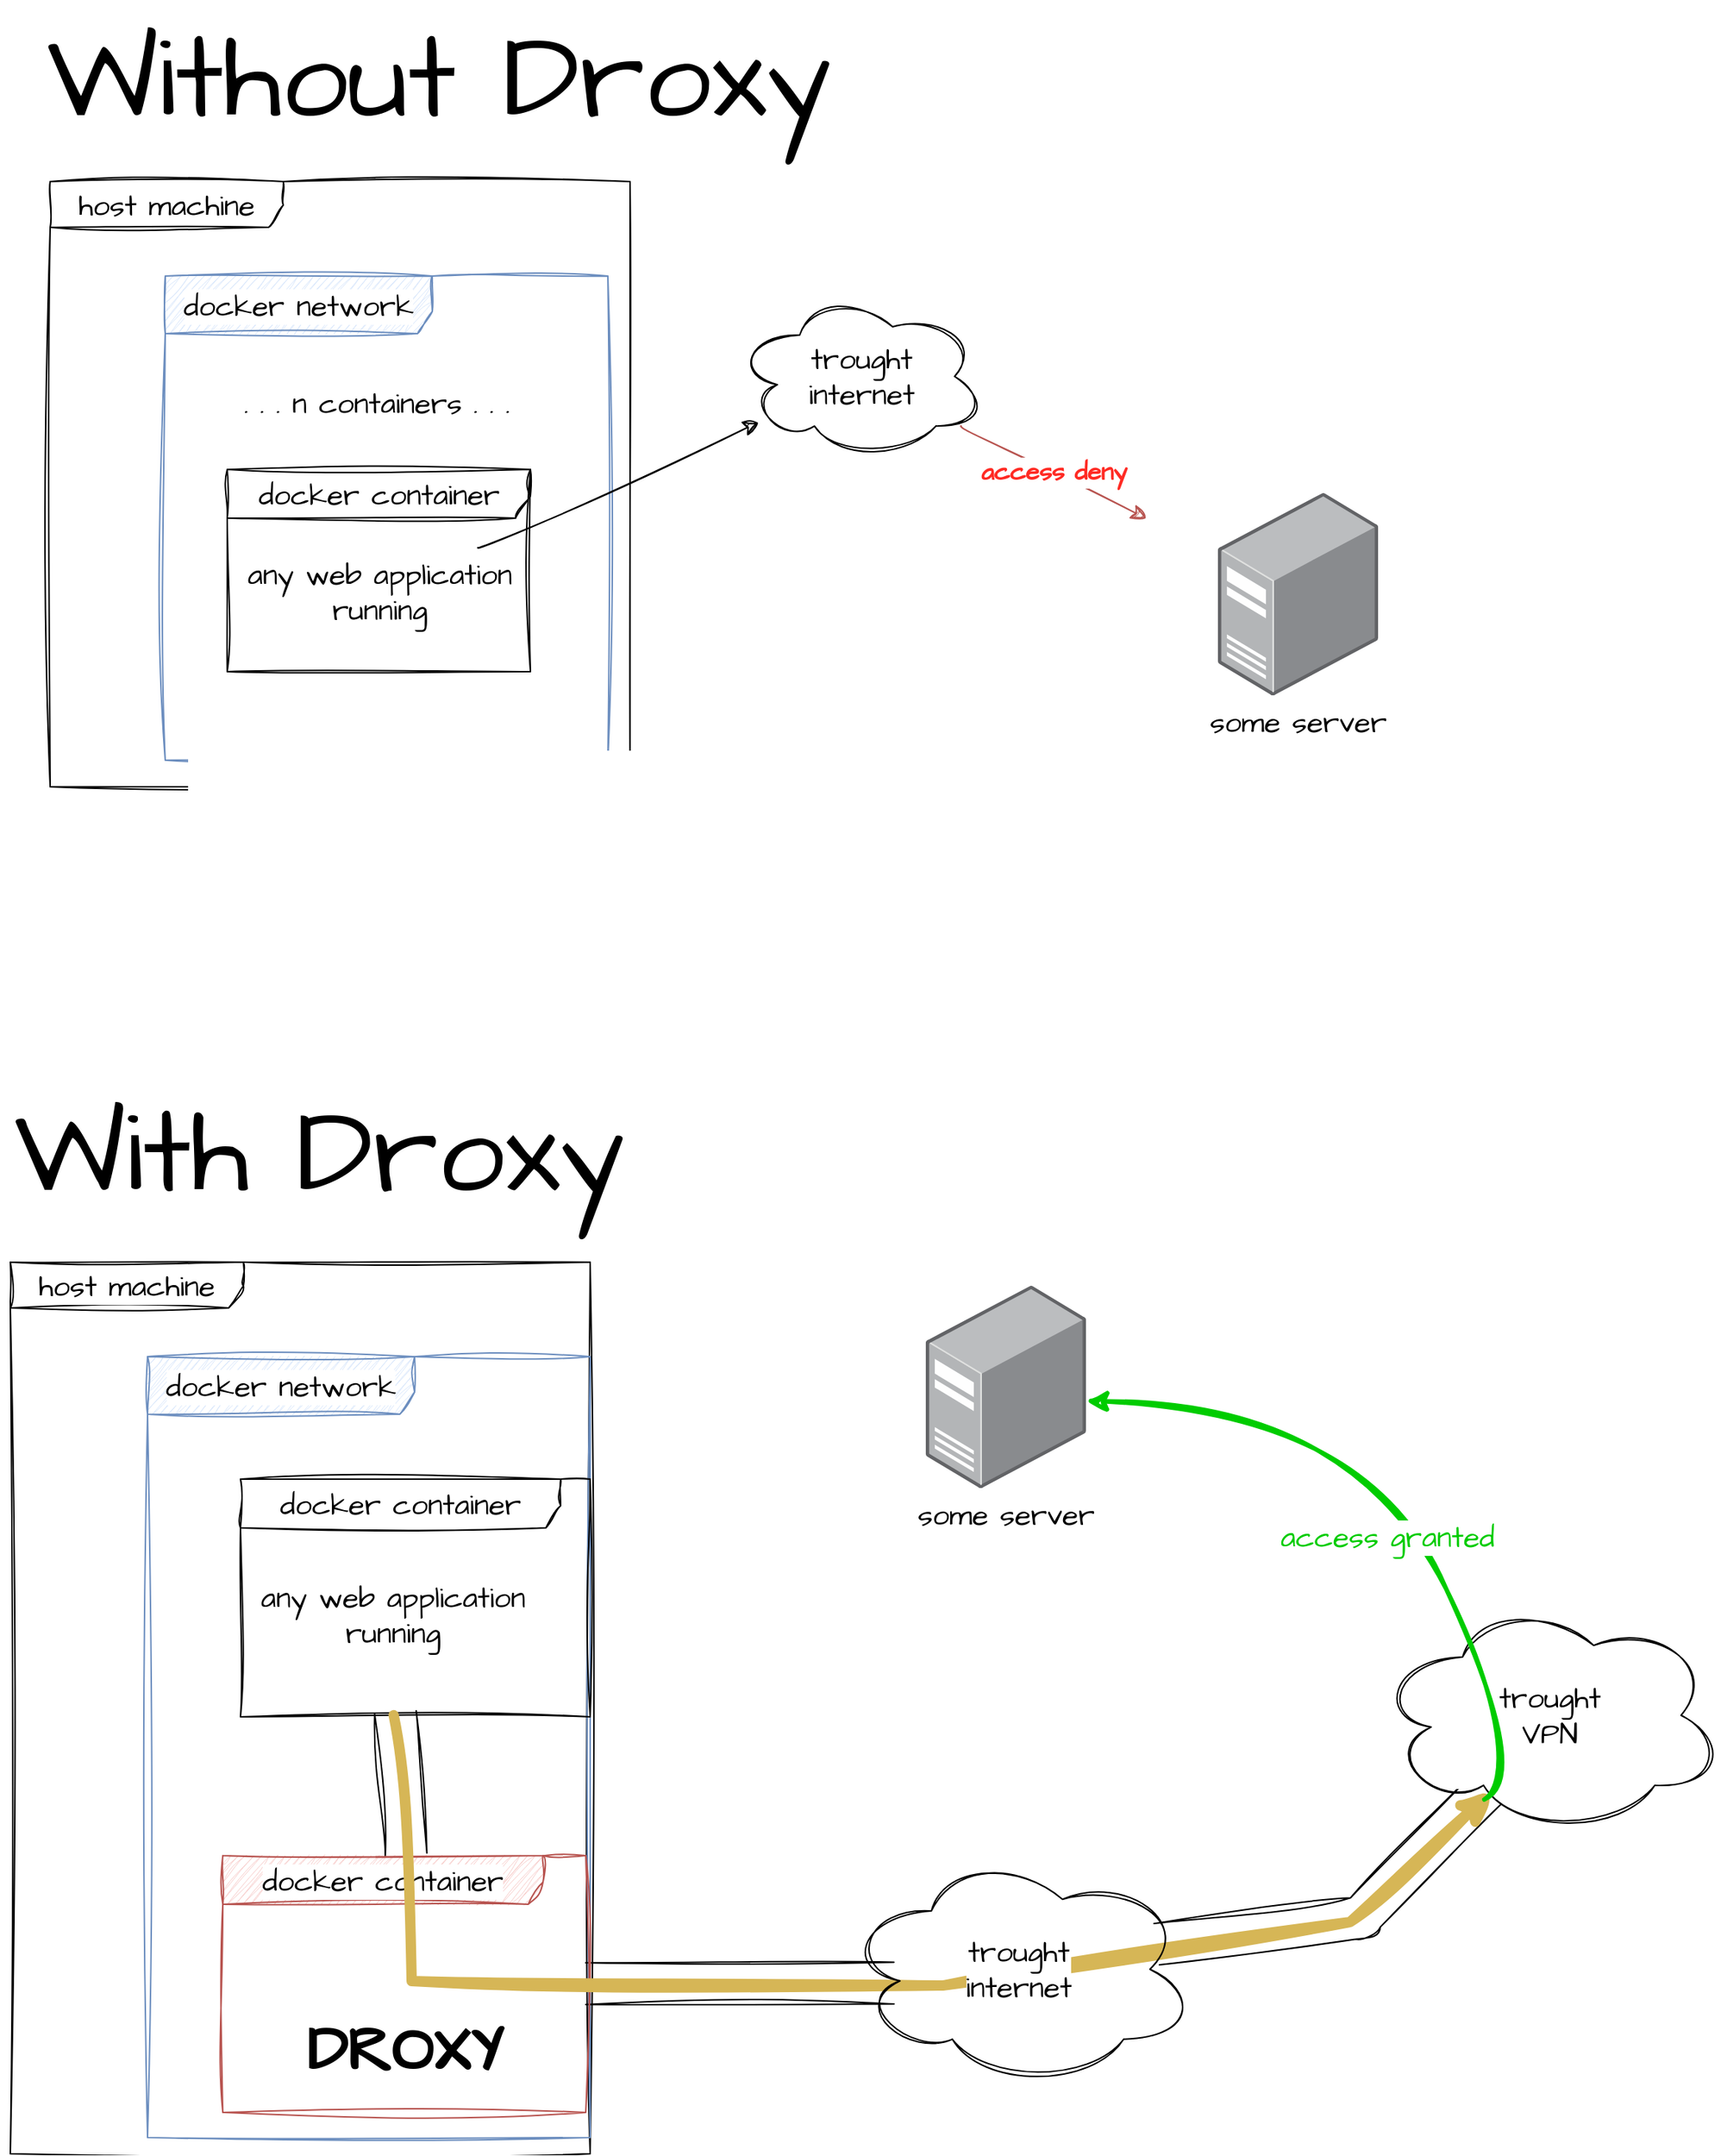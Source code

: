 <mxfile version="21.7.5" type="device">
  <diagram name="Page-1" id="szmnxGdlaXyJvGICkwQv">
    <mxGraphModel dx="2645" dy="1893" grid="0" gridSize="10" guides="1" tooltips="1" connect="0" arrows="1" fold="1" page="0" pageScale="1" pageWidth="850" pageHeight="1100" math="0" shadow="0">
      <root>
        <mxCell id="0" />
        <mxCell id="1" parent="0" />
        <mxCell id="O9bSro2omilcJmeRdmUG-48" value="&lt;span style=&quot;color: rgb(0, 0, 0); font-family: &amp;quot;Architects Daughter&amp;quot;; font-size: 20px; font-style: normal; font-variant-ligatures: normal; font-variant-caps: normal; font-weight: 400; letter-spacing: normal; orphans: 2; text-align: center; text-indent: 0px; text-transform: none; widows: 2; word-spacing: 0px; -webkit-text-stroke-width: 0px; text-decoration-thickness: initial; text-decoration-style: initial; text-decoration-color: initial; float: none; display: inline !important;&quot;&gt;host machine&lt;/span&gt;" style="shape=umlFrame;whiteSpace=wrap;html=1;pointerEvents=0;sketch=1;hachureGap=4;jiggle=2;curveFitting=1;fontFamily=Architects Daughter;fontSource=https%3A%2F%2Ffonts.googleapis.com%2Fcss%3Ffamily%3DArchitects%2BDaughter;fontSize=20;width=158;height=31;fillColor=none;movable=1;resizable=1;rotatable=1;deletable=1;editable=1;locked=0;connectable=1;labelBackgroundColor=default;" vertex="1" parent="1">
          <mxGeometry x="-145" y="965" width="393" height="604" as="geometry" />
        </mxCell>
        <mxCell id="O9bSro2omilcJmeRdmUG-45" value="&lt;span style=&quot;color: rgb(0, 0, 0); font-family: &amp;quot;Architects Daughter&amp;quot;; font-size: 20px; font-style: normal; font-variant-ligatures: normal; font-variant-caps: normal; font-weight: 400; letter-spacing: normal; orphans: 2; text-align: center; text-indent: 0px; text-transform: none; widows: 2; word-spacing: 0px; -webkit-text-stroke-width: 0px; text-decoration-thickness: initial; text-decoration-style: initial; text-decoration-color: initial; float: none; display: inline !important;&quot;&gt;docker network&lt;/span&gt;" style="shape=umlFrame;whiteSpace=wrap;html=1;pointerEvents=0;sketch=1;hachureGap=4;jiggle=2;curveFitting=1;fontFamily=Architects Daughter;fontSource=https%3A%2F%2Ffonts.googleapis.com%2Fcss%3Ffamily%3DArchitects%2BDaughter;fontSize=20;width=181;height=39;fillColor=#dae8fc;strokeColor=#6c8ebf;movable=1;resizable=1;rotatable=1;deletable=1;editable=1;locked=0;connectable=1;labelBackgroundColor=default;" vertex="1" parent="1">
          <mxGeometry x="-52" y="1029" width="300" height="529" as="geometry" />
        </mxCell>
        <mxCell id="O9bSro2omilcJmeRdmUG-23" value="&lt;span style=&quot;color: rgb(0, 0, 0); font-family: &amp;quot;Architects Daughter&amp;quot;; font-size: 20px; font-style: normal; font-variant-ligatures: normal; font-variant-caps: normal; font-weight: 400; letter-spacing: normal; orphans: 2; text-align: center; text-indent: 0px; text-transform: none; widows: 2; word-spacing: 0px; -webkit-text-stroke-width: 0px; text-decoration-thickness: initial; text-decoration-style: initial; text-decoration-color: initial; float: none; display: inline !important;&quot;&gt;docker network&lt;/span&gt;" style="shape=umlFrame;whiteSpace=wrap;html=1;pointerEvents=0;sketch=1;hachureGap=4;jiggle=2;curveFitting=1;fontFamily=Architects Daughter;fontSource=https%3A%2F%2Ffonts.googleapis.com%2Fcss%3Ffamily%3DArchitects%2BDaughter;fontSize=20;width=181;height=39;fillColor=#dae8fc;strokeColor=#6c8ebf;movable=1;resizable=1;rotatable=1;deletable=1;editable=1;locked=0;connectable=1;labelBackgroundColor=default;" vertex="1" parent="1">
          <mxGeometry x="-40" y="297" width="300" height="328" as="geometry" />
        </mxCell>
        <mxCell id="O9bSro2omilcJmeRdmUG-31" value="access deny" style="edgeStyle=none;curved=1;rounded=0;sketch=1;hachureGap=4;jiggle=2;curveFitting=1;orthogonalLoop=1;jettySize=auto;html=1;fontFamily=Architects Daughter;fontSource=https%3A%2F%2Ffonts.googleapis.com%2Fcss%3Ffamily%3DArchitects%2BDaughter;fontSize=17;startSize=8;endSize=8;fillColor=#f8cecc;strokeColor=#b85450;fontColor=#FF2B24;fontStyle=1;movable=1;resizable=1;rotatable=1;deletable=1;editable=1;locked=0;connectable=1;labelBackgroundColor=default;" edge="1" parent="1" source="O9bSro2omilcJmeRdmUG-32" target="O9bSro2omilcJmeRdmUG-30">
          <mxGeometry relative="1" as="geometry" />
        </mxCell>
        <mxCell id="O9bSro2omilcJmeRdmUG-27" value=". . . n containers . . ." style="text;html=1;align=center;verticalAlign=middle;resizable=1;points=[];autosize=1;strokeColor=none;fillColor=none;fontSize=20;fontFamily=Architects Daughter;movable=1;rotatable=1;deletable=1;editable=1;locked=0;connectable=1;labelBackgroundColor=default;" vertex="1" parent="1">
          <mxGeometry x="4.25" y="365" width="198" height="36" as="geometry" />
        </mxCell>
        <mxCell id="O9bSro2omilcJmeRdmUG-29" value="&lt;span style=&quot;color: rgb(0, 0, 0); font-family: &amp;quot;Architects Daughter&amp;quot;; font-size: 20px; font-style: normal; font-variant-ligatures: normal; font-variant-caps: normal; font-weight: 400; letter-spacing: normal; orphans: 2; text-align: center; text-indent: 0px; text-transform: none; widows: 2; word-spacing: 0px; -webkit-text-stroke-width: 0px; text-decoration-thickness: initial; text-decoration-style: initial; text-decoration-color: initial; float: none; display: inline !important;&quot;&gt;host machine&lt;/span&gt;" style="shape=umlFrame;whiteSpace=wrap;html=1;pointerEvents=0;sketch=1;hachureGap=4;jiggle=2;curveFitting=1;fontFamily=Architects Daughter;fontSource=https%3A%2F%2Ffonts.googleapis.com%2Fcss%3Ffamily%3DArchitects%2BDaughter;fontSize=20;width=158;height=31;fillColor=none;movable=1;resizable=1;rotatable=1;deletable=1;editable=1;locked=0;connectable=1;labelBackgroundColor=default;" vertex="1" parent="1">
          <mxGeometry x="-118" y="233" width="393" height="410" as="geometry" />
        </mxCell>
        <mxCell id="O9bSro2omilcJmeRdmUG-30" value="&lt;span style=&quot;color: rgb(0, 0, 0); font-family: &amp;quot;Architects Daughter&amp;quot;; font-size: 20px; font-style: normal; font-variant-ligatures: normal; font-variant-caps: normal; font-weight: 400; letter-spacing: normal; orphans: 2; text-align: center; text-indent: 0px; text-transform: none; widows: 2; word-spacing: 0px; -webkit-text-stroke-width: 0px; text-decoration-thickness: initial; text-decoration-style: initial; text-decoration-color: initial; float: none; display: inline !important;&quot;&gt;some server&lt;/span&gt;" style="shape=image;whiteSpace=wrap;html=1;pointerEvents=0;sketch=1;hachureGap=4;jiggle=2;curveFitting=1;fontFamily=Architects Daughter;fontSource=https%3A%2F%2Ffonts.googleapis.com%2Fcss%3Ffamily%3DArchitects%2BDaughter;fontSize=20;width=217;height=33;fillColor=none;labelBackgroundColor=default;verticalAlign=top;verticalLabelPosition=bottom;points=[];aspect=fixed;shadow=0;dashed=0;image=img/lib/allied_telesis/computer_and_terminals/Server_Desktop.svg;movable=1;resizable=1;rotatable=1;deletable=1;editable=1;locked=0;connectable=1;" vertex="1" parent="1">
          <mxGeometry x="625" y="444" width="205.5" height="137" as="geometry" />
        </mxCell>
        <mxCell id="O9bSro2omilcJmeRdmUG-33" value="" style="edgeStyle=none;curved=1;rounded=0;sketch=1;hachureGap=4;jiggle=2;curveFitting=1;orthogonalLoop=1;jettySize=auto;html=1;fontFamily=Architects Daughter;fontSource=https%3A%2F%2Ffonts.googleapis.com%2Fcss%3Ffamily%3DArchitects%2BDaughter;fontSize=16;startSize=8;endSize=8;movable=1;resizable=1;rotatable=1;deletable=1;editable=1;locked=0;connectable=1;labelBackgroundColor=default;" edge="1" parent="1" source="O9bSro2omilcJmeRdmUG-26" target="O9bSro2omilcJmeRdmUG-32">
          <mxGeometry relative="1" as="geometry">
            <mxPoint x="202" y="455" as="sourcePoint" />
            <mxPoint x="711" y="453" as="targetPoint" />
          </mxGeometry>
        </mxCell>
        <mxCell id="O9bSro2omilcJmeRdmUG-32" value="trought&lt;br&gt;internet" style="ellipse;shape=cloud;whiteSpace=wrap;html=1;sketch=1;hachureGap=4;jiggle=2;curveFitting=1;fontFamily=Architects Daughter;fontSource=https%3A%2F%2Ffonts.googleapis.com%2Fcss%3Ffamily%3DArchitects%2BDaughter;fontSize=20;movable=1;resizable=1;rotatable=1;deletable=1;editable=1;locked=0;connectable=1;labelBackgroundColor=default;" vertex="1" parent="1">
          <mxGeometry x="348" y="309" width="168" height="112" as="geometry" />
        </mxCell>
        <mxCell id="O9bSro2omilcJmeRdmUG-44" value="" style="group;movable=1;resizable=1;rotatable=1;deletable=1;editable=1;locked=0;connectable=1;labelBackgroundColor=default;" vertex="1" connectable="0" parent="1">
          <mxGeometry x="2" y="428" width="205.5" height="137" as="geometry" />
        </mxCell>
        <mxCell id="O9bSro2omilcJmeRdmUG-24" value="&lt;span style=&quot;color: rgb(0, 0, 0); font-family: &amp;quot;Architects Daughter&amp;quot;; font-size: 20px; font-style: normal; font-variant-ligatures: normal; font-variant-caps: normal; font-weight: 400; letter-spacing: normal; orphans: 2; text-align: center; text-indent: 0px; text-transform: none; widows: 2; word-spacing: 0px; -webkit-text-stroke-width: 0px; text-decoration-thickness: initial; text-decoration-style: initial; text-decoration-color: initial; float: none; display: inline !important;&quot;&gt;docker container&lt;/span&gt;" style="shape=umlFrame;whiteSpace=wrap;html=1;pointerEvents=0;sketch=1;hachureGap=4;jiggle=2;curveFitting=1;fontFamily=Architects Daughter;fontSource=https%3A%2F%2Ffonts.googleapis.com%2Fcss%3Ffamily%3DArchitects%2BDaughter;fontSize=20;width=217;height=33;fillColor=none;movable=1;resizable=1;rotatable=1;deletable=1;editable=1;locked=0;connectable=1;labelBackgroundColor=default;" vertex="1" parent="O9bSro2omilcJmeRdmUG-44">
          <mxGeometry width="205.5" height="137" as="geometry" />
        </mxCell>
        <mxCell id="O9bSro2omilcJmeRdmUG-26" value="any web application&lt;br&gt;running" style="text;html=1;align=center;verticalAlign=middle;resizable=1;points=[];autosize=1;strokeColor=none;fillColor=none;fontSize=20;fontFamily=Architects Daughter;movable=1;rotatable=1;deletable=1;editable=1;locked=0;connectable=1;labelBackgroundColor=default;" vertex="1" parent="O9bSro2omilcJmeRdmUG-44">
          <mxGeometry x="4.25" y="53" width="197" height="60" as="geometry" />
        </mxCell>
        <mxCell id="O9bSro2omilcJmeRdmUG-50" value="" style="group;movable=1;resizable=1;rotatable=1;deletable=1;editable=1;locked=0;connectable=1;labelBackgroundColor=default;" vertex="1" connectable="0" parent="1">
          <mxGeometry x="11" y="1112" width="237" height="161" as="geometry" />
        </mxCell>
        <mxCell id="O9bSro2omilcJmeRdmUG-51" value="&lt;span style=&quot;color: rgb(0, 0, 0); font-family: &amp;quot;Architects Daughter&amp;quot;; font-size: 20px; font-style: normal; font-variant-ligatures: normal; font-variant-caps: normal; font-weight: 400; letter-spacing: normal; orphans: 2; text-align: center; text-indent: 0px; text-transform: none; widows: 2; word-spacing: 0px; -webkit-text-stroke-width: 0px; text-decoration-thickness: initial; text-decoration-style: initial; text-decoration-color: initial; float: none; display: inline !important;&quot;&gt;docker container&lt;/span&gt;" style="shape=umlFrame;whiteSpace=wrap;html=1;pointerEvents=0;sketch=1;hachureGap=4;jiggle=2;curveFitting=1;fontFamily=Architects Daughter;fontSource=https%3A%2F%2Ffonts.googleapis.com%2Fcss%3Ffamily%3DArchitects%2BDaughter;fontSize=20;width=217;height=33;fillColor=none;movable=1;resizable=1;rotatable=1;deletable=1;editable=1;locked=0;connectable=1;labelBackgroundColor=default;" vertex="1" parent="O9bSro2omilcJmeRdmUG-50">
          <mxGeometry width="237.0" height="161" as="geometry" />
        </mxCell>
        <mxCell id="O9bSro2omilcJmeRdmUG-52" value="any web application&lt;br&gt;running" style="text;html=1;align=center;verticalAlign=middle;resizable=1;points=[];autosize=1;strokeColor=none;fillColor=none;fontSize=20;fontFamily=Architects Daughter;movable=1;rotatable=1;deletable=1;editable=1;locked=0;connectable=1;labelBackgroundColor=default;" vertex="1" parent="O9bSro2omilcJmeRdmUG-50">
          <mxGeometry x="4.901" y="62.285" width="197" height="60" as="geometry" />
        </mxCell>
        <mxCell id="O9bSro2omilcJmeRdmUG-53" value="Without Droxy" style="text;html=1;align=center;verticalAlign=middle;resizable=1;points=[];autosize=1;strokeColor=none;fillColor=none;fontSize=80;fontFamily=Architects Daughter;movable=1;rotatable=1;deletable=1;editable=1;locked=0;connectable=1;labelBackgroundColor=default;" vertex="1" parent="1">
          <mxGeometry x="-130" y="110" width="550" height="108" as="geometry" />
        </mxCell>
        <mxCell id="O9bSro2omilcJmeRdmUG-54" value="With Droxy" style="text;html=1;align=center;verticalAlign=middle;resizable=1;points=[];autosize=1;strokeColor=none;fillColor=none;fontSize=80;fontFamily=Architects Daughter;movable=1;rotatable=1;deletable=1;editable=1;locked=0;connectable=1;labelBackgroundColor=default;" vertex="1" parent="1">
          <mxGeometry x="-152" y="838" width="432" height="108" as="geometry" />
        </mxCell>
        <mxCell id="O9bSro2omilcJmeRdmUG-55" value="&lt;span style=&quot;color: rgb(0, 0, 0); font-family: &amp;quot;Architects Daughter&amp;quot;; font-size: 20px; font-style: normal; font-variant-ligatures: normal; font-variant-caps: normal; font-weight: 400; letter-spacing: normal; orphans: 2; text-align: center; text-indent: 0px; text-transform: none; widows: 2; word-spacing: 0px; -webkit-text-stroke-width: 0px; text-decoration-thickness: initial; text-decoration-style: initial; text-decoration-color: initial; float: none; display: inline !important;&quot;&gt;some server&lt;/span&gt;" style="shape=image;whiteSpace=wrap;html=1;pointerEvents=0;sketch=1;hachureGap=4;jiggle=2;curveFitting=1;fontFamily=Architects Daughter;fontSource=https%3A%2F%2Ffonts.googleapis.com%2Fcss%3Ffamily%3DArchitects%2BDaughter;fontSize=20;width=217;height=33;fillColor=none;labelBackgroundColor=default;verticalAlign=top;verticalLabelPosition=bottom;points=[];aspect=fixed;shadow=0;dashed=0;image=img/lib/allied_telesis/computer_and_terminals/Server_Desktop.svg;movable=1;resizable=1;rotatable=1;deletable=1;editable=1;locked=0;connectable=1;" vertex="1" parent="1">
          <mxGeometry x="427" y="981" width="205.5" height="137" as="geometry" />
        </mxCell>
        <mxCell id="O9bSro2omilcJmeRdmUG-37" value="" style="edgeStyle=none;orthogonalLoop=1;jettySize=auto;html=1;rounded=1;sketch=1;hachureGap=4;jiggle=2;curveFitting=1;fontFamily=Architects Daughter;fontSource=https%3A%2F%2Ffonts.googleapis.com%2Fcss%3Ffamily%3DArchitects%2BDaughter;fontSize=16;curved=1;shape=link;width=28.261;strokeColor=default;shadow=0;backgroundOutline=0;flowAnimation=0;orthogonal=0;enumerate=0;snapToPoint=0;fixDash=0;labelBorderColor=none;exitX=0.443;exitY=0.981;exitDx=0;exitDy=0;exitPerimeter=0;entryX=0.505;entryY=-0.004;entryDx=0;entryDy=0;entryPerimeter=0;movable=1;resizable=1;rotatable=1;deletable=1;editable=1;locked=0;connectable=1;labelBackgroundColor=default;" edge="1" parent="1" source="O9bSro2omilcJmeRdmUG-51" target="O9bSro2omilcJmeRdmUG-49">
          <mxGeometry width="140" relative="1" as="geometry">
            <mxPoint x="143" y="1304" as="sourcePoint" />
            <mxPoint x="401" y="1304" as="targetPoint" />
          </mxGeometry>
        </mxCell>
        <mxCell id="O9bSro2omilcJmeRdmUG-60" value="" style="edgeStyle=none;orthogonalLoop=1;jettySize=auto;html=1;rounded=1;sketch=1;hachureGap=4;jiggle=2;curveFitting=1;fontFamily=Architects Daughter;fontSource=https%3A%2F%2Ffonts.googleapis.com%2Fcss%3Ffamily%3DArchitects%2BDaughter;fontSize=16;curved=1;shape=link;width=28.261;strokeColor=default;shadow=0;backgroundOutline=0;flowAnimation=0;orthogonal=0;enumerate=0;snapToPoint=0;fixDash=0;labelBorderColor=none;exitX=0.143;exitY=0.559;exitDx=0;exitDy=0;exitPerimeter=0;movable=1;resizable=1;rotatable=1;deletable=1;editable=1;locked=0;connectable=1;labelBackgroundColor=default;" edge="1" parent="1" source="O9bSro2omilcJmeRdmUG-34" target="O9bSro2omilcJmeRdmUG-49">
          <mxGeometry width="140" relative="1" as="geometry">
            <mxPoint x="126" y="1280" as="sourcePoint" />
            <mxPoint x="133" y="1376" as="targetPoint" />
          </mxGeometry>
        </mxCell>
        <mxCell id="O9bSro2omilcJmeRdmUG-62" value="" style="edgeStyle=none;orthogonalLoop=1;jettySize=auto;html=1;rounded=1;sketch=1;hachureGap=4;jiggle=2;curveFitting=1;fontFamily=Architects Daughter;fontSource=https%3A%2F%2Ffonts.googleapis.com%2Fcss%3Ffamily%3DArchitects%2BDaughter;fontSize=16;curved=1;shape=link;width=28.261;strokeColor=default;shadow=0;backgroundOutline=0;flowAnimation=0;orthogonal=0;enumerate=0;snapToPoint=0;fixDash=0;labelBorderColor=none;exitX=0.316;exitY=0.821;exitDx=0;exitDy=0;exitPerimeter=0;movable=1;resizable=1;rotatable=1;deletable=1;editable=1;locked=0;connectable=1;labelBackgroundColor=default;" edge="1" parent="1" source="O9bSro2omilcJmeRdmUG-61">
          <mxGeometry width="140" relative="1" as="geometry">
            <mxPoint x="856" y="1426.14" as="sourcePoint" />
            <mxPoint x="632" y="1427" as="targetPoint" />
            <Array as="points">
              <mxPoint x="770" y="1409" />
            </Array>
          </mxGeometry>
        </mxCell>
        <mxCell id="O9bSro2omilcJmeRdmUG-61" value="trought&lt;br style=&quot;border-color: var(--border-color);&quot;&gt;VPN" style="ellipse;shape=cloud;whiteSpace=wrap;html=1;sketch=1;hachureGap=4;jiggle=2;curveFitting=1;fontFamily=Architects Daughter;fontSource=https%3A%2F%2Ffonts.googleapis.com%2Fcss%3Ffamily%3DArchitects%2BDaughter;fontSize=20;movable=1;resizable=1;rotatable=1;deletable=1;editable=1;locked=0;connectable=1;labelBackgroundColor=default;" vertex="1" parent="1">
          <mxGeometry x="780" y="1193" width="237" height="158" as="geometry" />
        </mxCell>
        <mxCell id="O9bSro2omilcJmeRdmUG-49" value="&lt;span style=&quot;color: rgb(0, 0, 0); font-family: &amp;quot;Architects Daughter&amp;quot;; font-size: 20px; font-style: normal; font-variant-ligatures: normal; font-variant-caps: normal; font-weight: 400; letter-spacing: normal; orphans: 2; text-align: center; text-indent: 0px; text-transform: none; widows: 2; word-spacing: 0px; -webkit-text-stroke-width: 0px; text-decoration-thickness: initial; text-decoration-style: initial; text-decoration-color: initial; float: none; display: inline !important;&quot;&gt;docker container&lt;/span&gt;" style="shape=umlFrame;whiteSpace=wrap;html=1;pointerEvents=0;sketch=1;hachureGap=4;jiggle=2;curveFitting=1;fontFamily=Architects Daughter;fontSource=https%3A%2F%2Ffonts.googleapis.com%2Fcss%3Ffamily%3DArchitects%2BDaughter;fontSize=20;width=217;height=33;fillColor=#f8cecc;strokeColor=#b85450;movable=1;resizable=1;rotatable=1;deletable=1;editable=1;locked=0;connectable=1;labelBackgroundColor=default;" vertex="1" parent="1">
          <mxGeometry x="-1" y="1367" width="246" height="174" as="geometry" />
        </mxCell>
        <mxCell id="O9bSro2omilcJmeRdmUG-47" value="DROXY" style="text;html=1;align=center;verticalAlign=middle;resizable=1;points=[];autosize=1;fontSize=42;fontFamily=Architects Daughter;fontStyle=1;shadow=0;movable=1;rotatable=1;deletable=1;editable=1;locked=0;connectable=1;labelBackgroundColor=default;" vertex="1" parent="1">
          <mxGeometry x="46.5" y="1469" width="151" height="62" as="geometry" />
        </mxCell>
        <mxCell id="O9bSro2omilcJmeRdmUG-65" value="" style="edgeStyle=none;orthogonalLoop=1;jettySize=auto;html=1;rounded=0;hachureGap=4;fontFamily=Architects Daughter;fontSource=https%3A%2F%2Ffonts.googleapis.com%2Fcss%3Ffamily%3DArchitects%2BDaughter;fontSize=16;startSize=8;endSize=8;fillColor=#fff2cc;strokeColor=#d6b656;strokeWidth=7;exitX=0.438;exitY=0.993;exitDx=0;exitDy=0;exitPerimeter=0;sketch=1;curveFitting=1;jiggle=2;entryX=0.336;entryY=0.823;entryDx=0;entryDy=0;entryPerimeter=0;movable=1;resizable=1;rotatable=1;deletable=1;editable=1;locked=0;connectable=1;labelBackgroundColor=default;" edge="1" parent="1" source="O9bSro2omilcJmeRdmUG-51" target="O9bSro2omilcJmeRdmUG-61">
          <mxGeometry width="140" relative="1" as="geometry">
            <mxPoint x="285" y="1230" as="sourcePoint" />
            <mxPoint x="425" y="1230" as="targetPoint" />
            <Array as="points">
              <mxPoint x="127" y="1452" />
              <mxPoint x="487" y="1455" />
              <mxPoint x="763" y="1412" />
            </Array>
          </mxGeometry>
        </mxCell>
        <mxCell id="O9bSro2omilcJmeRdmUG-34" value="trought&lt;br style=&quot;border-color: var(--border-color);&quot;&gt;internet" style="ellipse;shape=cloud;whiteSpace=wrap;html=1;sketch=1;hachureGap=4;jiggle=2;curveFitting=1;fontFamily=Architects Daughter;fontSource=https%3A%2F%2Ffonts.googleapis.com%2Fcss%3Ffamily%3DArchitects%2BDaughter;fontSize=20;fillColor=none;movable=1;resizable=1;rotatable=1;deletable=1;editable=1;locked=0;connectable=1;labelBackgroundColor=default;" vertex="1" parent="1">
          <mxGeometry x="420" y="1365" width="237" height="158" as="geometry" />
        </mxCell>
        <mxCell id="O9bSro2omilcJmeRdmUG-63" style="edgeStyle=none;curved=1;rounded=0;sketch=1;hachureGap=4;jiggle=2;curveFitting=1;orthogonalLoop=1;jettySize=auto;html=1;fontFamily=Architects Daughter;fontSource=https%3A%2F%2Ffonts.googleapis.com%2Fcss%3Ffamily%3DArchitects%2BDaughter;fontSize=16;startSize=8;endSize=8;fillColor=#d5e8d4;strokeColor=#00CC00;strokeWidth=3;entryX=0.764;entryY=0.569;entryDx=0;entryDy=0;entryPerimeter=0;movable=1;resizable=1;rotatable=1;deletable=1;editable=1;locked=0;connectable=1;labelBackgroundColor=default;" edge="1" parent="1" target="O9bSro2omilcJmeRdmUG-55">
          <mxGeometry relative="1" as="geometry">
            <mxPoint x="854" y="1329" as="sourcePoint" />
            <Array as="points">
              <mxPoint x="884" y="1309" />
              <mxPoint x="772" y="1063" />
            </Array>
          </mxGeometry>
        </mxCell>
        <mxCell id="O9bSro2omilcJmeRdmUG-64" value="access granted" style="edgeLabel;html=1;align=center;verticalAlign=middle;resizable=1;points=[];fontSize=20;fontFamily=Architects Daughter;fontColor=#00CC00;movable=1;rotatable=1;deletable=1;editable=1;locked=0;connectable=1;labelBackgroundColor=default;" vertex="1" connectable="0" parent="O9bSro2omilcJmeRdmUG-63">
          <mxGeometry x="-0.115" y="23" relative="1" as="geometry">
            <mxPoint y="-1" as="offset" />
          </mxGeometry>
        </mxCell>
      </root>
    </mxGraphModel>
  </diagram>
</mxfile>
